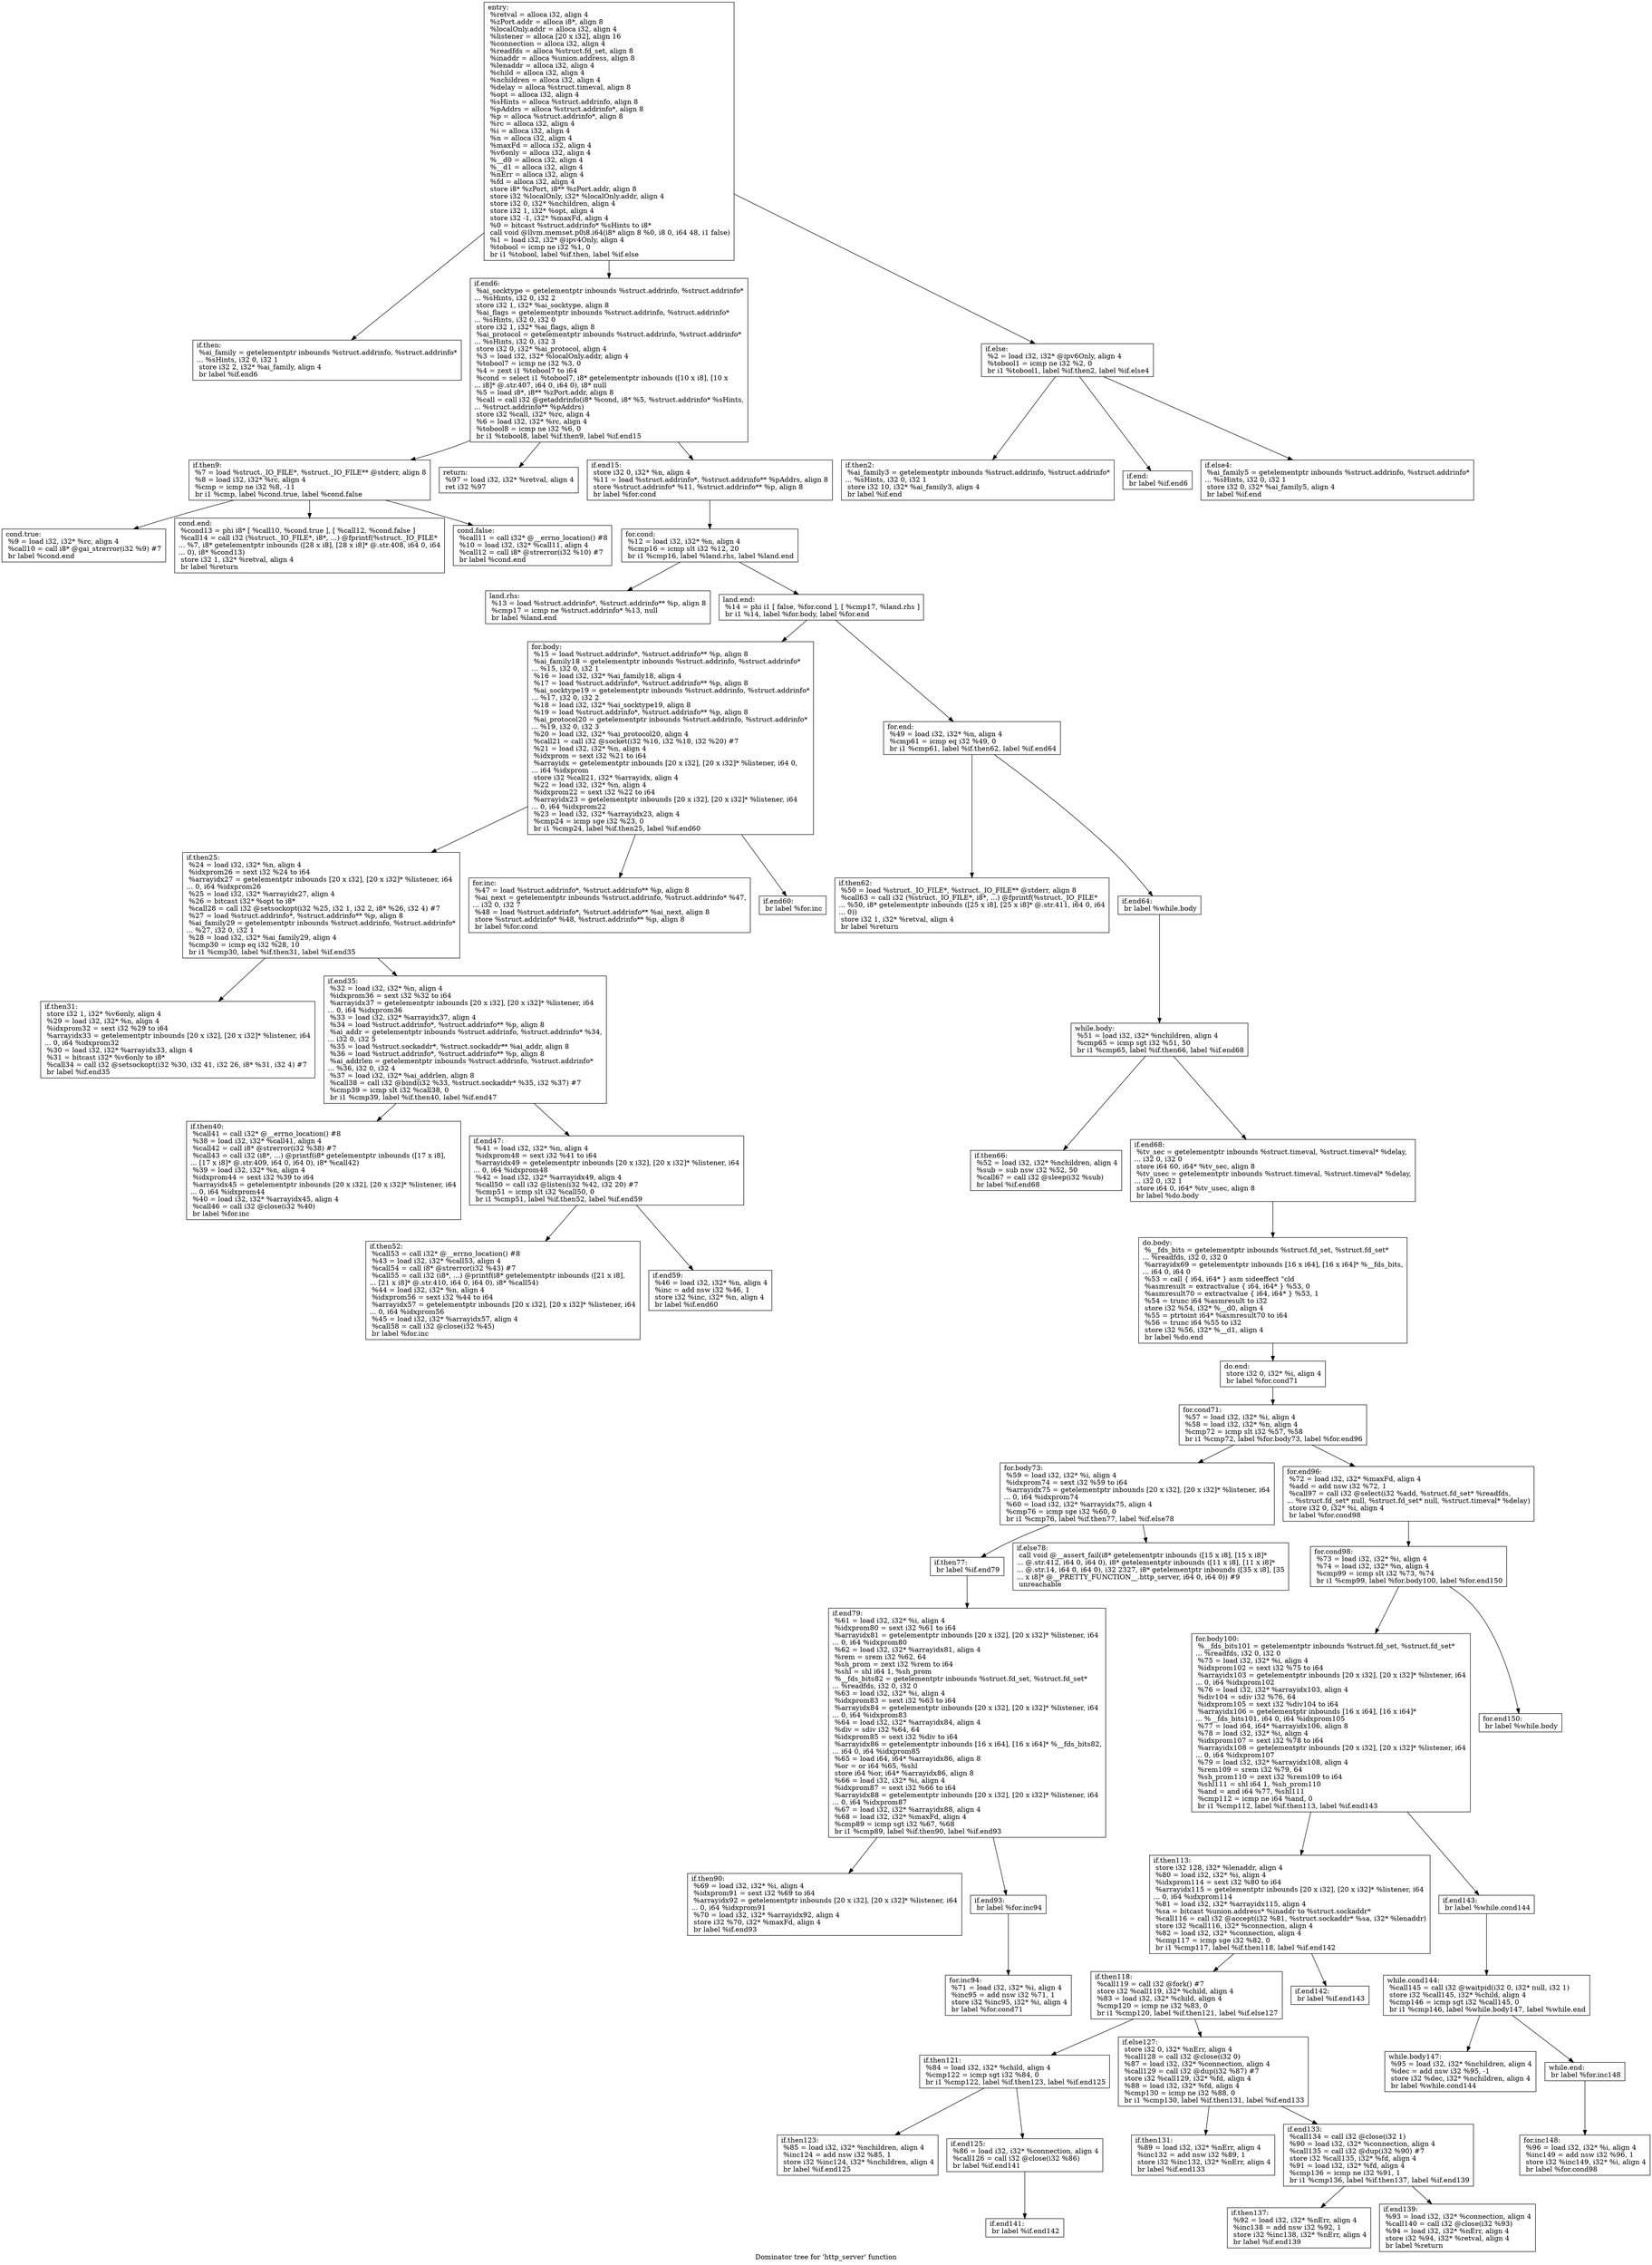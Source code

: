 digraph "Dominator tree for 'http_server' function" {
	label="Dominator tree for 'http_server' function";

	Node0xc47450 [shape=record,label="{entry:\l  %retval = alloca i32, align 4\l  %zPort.addr = alloca i8*, align 8\l  %localOnly.addr = alloca i32, align 4\l  %listener = alloca [20 x i32], align 16\l  %connection = alloca i32, align 4\l  %readfds = alloca %struct.fd_set, align 8\l  %inaddr = alloca %union.address, align 8\l  %lenaddr = alloca i32, align 4\l  %child = alloca i32, align 4\l  %nchildren = alloca i32, align 4\l  %delay = alloca %struct.timeval, align 8\l  %opt = alloca i32, align 4\l  %sHints = alloca %struct.addrinfo, align 8\l  %pAddrs = alloca %struct.addrinfo*, align 8\l  %p = alloca %struct.addrinfo*, align 8\l  %rc = alloca i32, align 4\l  %i = alloca i32, align 4\l  %n = alloca i32, align 4\l  %maxFd = alloca i32, align 4\l  %v6only = alloca i32, align 4\l  %__d0 = alloca i32, align 4\l  %__d1 = alloca i32, align 4\l  %nErr = alloca i32, align 4\l  %fd = alloca i32, align 4\l  store i8* %zPort, i8** %zPort.addr, align 8\l  store i32 %localOnly, i32* %localOnly.addr, align 4\l  store i32 0, i32* %nchildren, align 4\l  store i32 1, i32* %opt, align 4\l  store i32 -1, i32* %maxFd, align 4\l  %0 = bitcast %struct.addrinfo* %sHints to i8*\l  call void @llvm.memset.p0i8.i64(i8* align 8 %0, i8 0, i64 48, i1 false)\l  %1 = load i32, i32* @ipv4Only, align 4\l  %tobool = icmp ne i32 %1, 0\l  br i1 %tobool, label %if.then, label %if.else\l}"];
	Node0xc47450 -> Node0xc43fb0;
	Node0xc47450 -> Node0xc6eda0;
	Node0xc47450 -> Node0xc89400;
	Node0xc43fb0 [shape=record,label="{if.then:                                          \l  %ai_family = getelementptr inbounds %struct.addrinfo, %struct.addrinfo*\l... %sHints, i32 0, i32 1\l  store i32 2, i32* %ai_family, align 4\l  br label %if.end6\l}"];
	Node0xc6eda0 [shape=record,label="{if.end6:                                          \l  %ai_socktype = getelementptr inbounds %struct.addrinfo, %struct.addrinfo*\l... %sHints, i32 0, i32 2\l  store i32 1, i32* %ai_socktype, align 8\l  %ai_flags = getelementptr inbounds %struct.addrinfo, %struct.addrinfo*\l... %sHints, i32 0, i32 0\l  store i32 1, i32* %ai_flags, align 8\l  %ai_protocol = getelementptr inbounds %struct.addrinfo, %struct.addrinfo*\l... %sHints, i32 0, i32 3\l  store i32 0, i32* %ai_protocol, align 4\l  %3 = load i32, i32* %localOnly.addr, align 4\l  %tobool7 = icmp ne i32 %3, 0\l  %4 = zext i1 %tobool7 to i64\l  %cond = select i1 %tobool7, i8* getelementptr inbounds ([10 x i8], [10 x\l... i8]* @.str.407, i64 0, i64 0), i8* null\l  %5 = load i8*, i8** %zPort.addr, align 8\l  %call = call i32 @getaddrinfo(i8* %cond, i8* %5, %struct.addrinfo* %sHints,\l... %struct.addrinfo** %pAddrs)\l  store i32 %call, i32* %rc, align 4\l  %6 = load i32, i32* %rc, align 4\l  %tobool8 = icmp ne i32 %6, 0\l  br i1 %tobool8, label %if.then9, label %if.end15\l}"];
	Node0xc6eda0 -> Node0xc81dd0;
	Node0xc6eda0 -> Node0xc7fdf0;
	Node0xc6eda0 -> Node0xcc8360;
	Node0xc81dd0 [shape=record,label="{if.then9:                                         \l  %7 = load %struct._IO_FILE*, %struct._IO_FILE** @stderr, align 8\l  %8 = load i32, i32* %rc, align 4\l  %cmp = icmp ne i32 %8, -11\l  br i1 %cmp, label %cond.true, label %cond.false\l}"];
	Node0xc81dd0 -> Node0xc804f0;
	Node0xc81dd0 -> Node0xc93b10;
	Node0xc81dd0 -> Node0xc5bbd0;
	Node0xc804f0 [shape=record,label="{cond.true:                                        \l  %9 = load i32, i32* %rc, align 4\l  %call10 = call i8* @gai_strerror(i32 %9) #7\l  br label %cond.end\l}"];
	Node0xc93b10 [shape=record,label="{cond.end:                                         \l  %cond13 = phi i8* [ %call10, %cond.true ], [ %call12, %cond.false ]\l  %call14 = call i32 (%struct._IO_FILE*, i8*, ...) @fprintf(%struct._IO_FILE*\l... %7, i8* getelementptr inbounds ([28 x i8], [28 x i8]* @.str.408, i64 0, i64\l... 0), i8* %cond13)\l  store i32 1, i32* %retval, align 4\l  br label %return\l}"];
	Node0xc5bbd0 [shape=record,label="{cond.false:                                       \l  %call11 = call i32* @__errno_location() #8\l  %10 = load i32, i32* %call11, align 4\l  %call12 = call i8* @strerror(i32 %10) #7\l  br label %cond.end\l}"];
	Node0xc7fdf0 [shape=record,label="{return:                                           \l  %97 = load i32, i32* %retval, align 4\l  ret i32 %97\l}"];
	Node0xcc8360 [shape=record,label="{if.end15:                                         \l  store i32 0, i32* %n, align 4\l  %11 = load %struct.addrinfo*, %struct.addrinfo** %pAddrs, align 8\l  store %struct.addrinfo* %11, %struct.addrinfo** %p, align 8\l  br label %for.cond\l}"];
	Node0xcc8360 -> Node0xcaa450;
	Node0xcaa450 [shape=record,label="{for.cond:                                         \l  %12 = load i32, i32* %n, align 4\l  %cmp16 = icmp slt i32 %12, 20\l  br i1 %cmp16, label %land.rhs, label %land.end\l}"];
	Node0xcaa450 -> Node0xc10cf0;
	Node0xcaa450 -> Node0xc6c350;
	Node0xc10cf0 [shape=record,label="{land.rhs:                                         \l  %13 = load %struct.addrinfo*, %struct.addrinfo** %p, align 8\l  %cmp17 = icmp ne %struct.addrinfo* %13, null\l  br label %land.end\l}"];
	Node0xc6c350 [shape=record,label="{land.end:                                         \l  %14 = phi i1 [ false, %for.cond ], [ %cmp17, %land.rhs ]\l  br i1 %14, label %for.body, label %for.end\l}"];
	Node0xc6c350 -> Node0xc7e8c0;
	Node0xc6c350 -> Node0xcae5a0;
	Node0xc7e8c0 [shape=record,label="{for.body:                                         \l  %15 = load %struct.addrinfo*, %struct.addrinfo** %p, align 8\l  %ai_family18 = getelementptr inbounds %struct.addrinfo, %struct.addrinfo*\l... %15, i32 0, i32 1\l  %16 = load i32, i32* %ai_family18, align 4\l  %17 = load %struct.addrinfo*, %struct.addrinfo** %p, align 8\l  %ai_socktype19 = getelementptr inbounds %struct.addrinfo, %struct.addrinfo*\l... %17, i32 0, i32 2\l  %18 = load i32, i32* %ai_socktype19, align 8\l  %19 = load %struct.addrinfo*, %struct.addrinfo** %p, align 8\l  %ai_protocol20 = getelementptr inbounds %struct.addrinfo, %struct.addrinfo*\l... %19, i32 0, i32 3\l  %20 = load i32, i32* %ai_protocol20, align 4\l  %call21 = call i32 @socket(i32 %16, i32 %18, i32 %20) #7\l  %21 = load i32, i32* %n, align 4\l  %idxprom = sext i32 %21 to i64\l  %arrayidx = getelementptr inbounds [20 x i32], [20 x i32]* %listener, i64 0,\l... i64 %idxprom\l  store i32 %call21, i32* %arrayidx, align 4\l  %22 = load i32, i32* %n, align 4\l  %idxprom22 = sext i32 %22 to i64\l  %arrayidx23 = getelementptr inbounds [20 x i32], [20 x i32]* %listener, i64\l... 0, i64 %idxprom22\l  %23 = load i32, i32* %arrayidx23, align 4\l  %cmp24 = icmp sge i32 %23, 0\l  br i1 %cmp24, label %if.then25, label %if.end60\l}"];
	Node0xc7e8c0 -> Node0xc24f90;
	Node0xc7e8c0 -> Node0xc76a00;
	Node0xc7e8c0 -> Node0xc93070;
	Node0xc24f90 [shape=record,label="{if.then25:                                        \l  %24 = load i32, i32* %n, align 4\l  %idxprom26 = sext i32 %24 to i64\l  %arrayidx27 = getelementptr inbounds [20 x i32], [20 x i32]* %listener, i64\l... 0, i64 %idxprom26\l  %25 = load i32, i32* %arrayidx27, align 4\l  %26 = bitcast i32* %opt to i8*\l  %call28 = call i32 @setsockopt(i32 %25, i32 1, i32 2, i8* %26, i32 4) #7\l  %27 = load %struct.addrinfo*, %struct.addrinfo** %p, align 8\l  %ai_family29 = getelementptr inbounds %struct.addrinfo, %struct.addrinfo*\l... %27, i32 0, i32 1\l  %28 = load i32, i32* %ai_family29, align 4\l  %cmp30 = icmp eq i32 %28, 10\l  br i1 %cmp30, label %if.then31, label %if.end35\l}"];
	Node0xc24f90 -> Node0xc71e50;
	Node0xc24f90 -> Node0xcb8a50;
	Node0xc71e50 [shape=record,label="{if.then31:                                        \l  store i32 1, i32* %v6only, align 4\l  %29 = load i32, i32* %n, align 4\l  %idxprom32 = sext i32 %29 to i64\l  %arrayidx33 = getelementptr inbounds [20 x i32], [20 x i32]* %listener, i64\l... 0, i64 %idxprom32\l  %30 = load i32, i32* %arrayidx33, align 4\l  %31 = bitcast i32* %v6only to i8*\l  %call34 = call i32 @setsockopt(i32 %30, i32 41, i32 26, i8* %31, i32 4) #7\l  br label %if.end35\l}"];
	Node0xcb8a50 [shape=record,label="{if.end35:                                         \l  %32 = load i32, i32* %n, align 4\l  %idxprom36 = sext i32 %32 to i64\l  %arrayidx37 = getelementptr inbounds [20 x i32], [20 x i32]* %listener, i64\l... 0, i64 %idxprom36\l  %33 = load i32, i32* %arrayidx37, align 4\l  %34 = load %struct.addrinfo*, %struct.addrinfo** %p, align 8\l  %ai_addr = getelementptr inbounds %struct.addrinfo, %struct.addrinfo* %34,\l... i32 0, i32 5\l  %35 = load %struct.sockaddr*, %struct.sockaddr** %ai_addr, align 8\l  %36 = load %struct.addrinfo*, %struct.addrinfo** %p, align 8\l  %ai_addrlen = getelementptr inbounds %struct.addrinfo, %struct.addrinfo*\l... %36, i32 0, i32 4\l  %37 = load i32, i32* %ai_addrlen, align 8\l  %call38 = call i32 @bind(i32 %33, %struct.sockaddr* %35, i32 %37) #7\l  %cmp39 = icmp slt i32 %call38, 0\l  br i1 %cmp39, label %if.then40, label %if.end47\l}"];
	Node0xcb8a50 -> Node0xcc13c0;
	Node0xcb8a50 -> Node0xc66f70;
	Node0xcc13c0 [shape=record,label="{if.then40:                                        \l  %call41 = call i32* @__errno_location() #8\l  %38 = load i32, i32* %call41, align 4\l  %call42 = call i8* @strerror(i32 %38) #7\l  %call43 = call i32 (i8*, ...) @printf(i8* getelementptr inbounds ([17 x i8],\l... [17 x i8]* @.str.409, i64 0, i64 0), i8* %call42)\l  %39 = load i32, i32* %n, align 4\l  %idxprom44 = sext i32 %39 to i64\l  %arrayidx45 = getelementptr inbounds [20 x i32], [20 x i32]* %listener, i64\l... 0, i64 %idxprom44\l  %40 = load i32, i32* %arrayidx45, align 4\l  %call46 = call i32 @close(i32 %40)\l  br label %for.inc\l}"];
	Node0xc66f70 [shape=record,label="{if.end47:                                         \l  %41 = load i32, i32* %n, align 4\l  %idxprom48 = sext i32 %41 to i64\l  %arrayidx49 = getelementptr inbounds [20 x i32], [20 x i32]* %listener, i64\l... 0, i64 %idxprom48\l  %42 = load i32, i32* %arrayidx49, align 4\l  %call50 = call i32 @listen(i32 %42, i32 20) #7\l  %cmp51 = icmp slt i32 %call50, 0\l  br i1 %cmp51, label %if.then52, label %if.end59\l}"];
	Node0xc66f70 -> Node0xcbcb20;
	Node0xc66f70 -> Node0xcb0350;
	Node0xcbcb20 [shape=record,label="{if.then52:                                        \l  %call53 = call i32* @__errno_location() #8\l  %43 = load i32, i32* %call53, align 4\l  %call54 = call i8* @strerror(i32 %43) #7\l  %call55 = call i32 (i8*, ...) @printf(i8* getelementptr inbounds ([21 x i8],\l... [21 x i8]* @.str.410, i64 0, i64 0), i8* %call54)\l  %44 = load i32, i32* %n, align 4\l  %idxprom56 = sext i32 %44 to i64\l  %arrayidx57 = getelementptr inbounds [20 x i32], [20 x i32]* %listener, i64\l... 0, i64 %idxprom56\l  %45 = load i32, i32* %arrayidx57, align 4\l  %call58 = call i32 @close(i32 %45)\l  br label %for.inc\l}"];
	Node0xcb0350 [shape=record,label="{if.end59:                                         \l  %46 = load i32, i32* %n, align 4\l  %inc = add nsw i32 %46, 1\l  store i32 %inc, i32* %n, align 4\l  br label %if.end60\l}"];
	Node0xc76a00 [shape=record,label="{for.inc:                                          \l  %47 = load %struct.addrinfo*, %struct.addrinfo** %p, align 8\l  %ai_next = getelementptr inbounds %struct.addrinfo, %struct.addrinfo* %47,\l... i32 0, i32 7\l  %48 = load %struct.addrinfo*, %struct.addrinfo** %ai_next, align 8\l  store %struct.addrinfo* %48, %struct.addrinfo** %p, align 8\l  br label %for.cond\l}"];
	Node0xc93070 [shape=record,label="{if.end60:                                         \l  br label %for.inc\l}"];
	Node0xcae5a0 [shape=record,label="{for.end:                                          \l  %49 = load i32, i32* %n, align 4\l  %cmp61 = icmp eq i32 %49, 0\l  br i1 %cmp61, label %if.then62, label %if.end64\l}"];
	Node0xcae5a0 -> Node0xcc1d20;
	Node0xcae5a0 -> Node0xc54460;
	Node0xcc1d20 [shape=record,label="{if.then62:                                        \l  %50 = load %struct._IO_FILE*, %struct._IO_FILE** @stderr, align 8\l  %call63 = call i32 (%struct._IO_FILE*, i8*, ...) @fprintf(%struct._IO_FILE*\l... %50, i8* getelementptr inbounds ([25 x i8], [25 x i8]* @.str.411, i64 0, i64\l... 0))\l  store i32 1, i32* %retval, align 4\l  br label %return\l}"];
	Node0xc54460 [shape=record,label="{if.end64:                                         \l  br label %while.body\l}"];
	Node0xc54460 -> Node0xc0f540;
	Node0xc0f540 [shape=record,label="{while.body:                                       \l  %51 = load i32, i32* %nchildren, align 4\l  %cmp65 = icmp sgt i32 %51, 50\l  br i1 %cmp65, label %if.then66, label %if.end68\l}"];
	Node0xc0f540 -> Node0xc67af0;
	Node0xc0f540 -> Node0xccded0;
	Node0xc67af0 [shape=record,label="{if.then66:                                        \l  %52 = load i32, i32* %nchildren, align 4\l  %sub = sub nsw i32 %52, 50\l  %call67 = call i32 @sleep(i32 %sub)\l  br label %if.end68\l}"];
	Node0xccded0 [shape=record,label="{if.end68:                                         \l  %tv_sec = getelementptr inbounds %struct.timeval, %struct.timeval* %delay,\l... i32 0, i32 0\l  store i64 60, i64* %tv_sec, align 8\l  %tv_usec = getelementptr inbounds %struct.timeval, %struct.timeval* %delay,\l... i32 0, i32 1\l  store i64 0, i64* %tv_usec, align 8\l  br label %do.body\l}"];
	Node0xccded0 -> Node0xc0fca0;
	Node0xc0fca0 [shape=record,label="{do.body:                                          \l  %__fds_bits = getelementptr inbounds %struct.fd_set, %struct.fd_set*\l... %readfds, i32 0, i32 0\l  %arrayidx69 = getelementptr inbounds [16 x i64], [16 x i64]* %__fds_bits,\l... i64 0, i64 0\l  %53 = call \{ i64, i64* \} asm sideeffect \"cld\l  %asmresult = extractvalue \{ i64, i64* \} %53, 0\l  %asmresult70 = extractvalue \{ i64, i64* \} %53, 1\l  %54 = trunc i64 %asmresult to i32\l  store i32 %54, i32* %__d0, align 4\l  %55 = ptrtoint i64* %asmresult70 to i64\l  %56 = trunc i64 %55 to i32\l  store i32 %56, i32* %__d1, align 4\l  br label %do.end\l}"];
	Node0xc0fca0 -> Node0xc93d00;
	Node0xc93d00 [shape=record,label="{do.end:                                           \l  store i32 0, i32* %i, align 4\l  br label %for.cond71\l}"];
	Node0xc93d00 -> Node0xcb42a0;
	Node0xcb42a0 [shape=record,label="{for.cond71:                                       \l  %57 = load i32, i32* %i, align 4\l  %58 = load i32, i32* %n, align 4\l  %cmp72 = icmp slt i32 %57, %58\l  br i1 %cmp72, label %for.body73, label %for.end96\l}"];
	Node0xcb42a0 -> Node0xc1bea0;
	Node0xcb42a0 -> Node0xc789d0;
	Node0xc1bea0 [shape=record,label="{for.body73:                                       \l  %59 = load i32, i32* %i, align 4\l  %idxprom74 = sext i32 %59 to i64\l  %arrayidx75 = getelementptr inbounds [20 x i32], [20 x i32]* %listener, i64\l... 0, i64 %idxprom74\l  %60 = load i32, i32* %arrayidx75, align 4\l  %cmp76 = icmp sge i32 %60, 0\l  br i1 %cmp76, label %if.then77, label %if.else78\l}"];
	Node0xc1bea0 -> Node0xc083b0;
	Node0xc1bea0 -> Node0xbba170;
	Node0xc083b0 [shape=record,label="{if.then77:                                        \l  br label %if.end79\l}"];
	Node0xc083b0 -> Node0xc610a0;
	Node0xc610a0 [shape=record,label="{if.end79:                                         \l  %61 = load i32, i32* %i, align 4\l  %idxprom80 = sext i32 %61 to i64\l  %arrayidx81 = getelementptr inbounds [20 x i32], [20 x i32]* %listener, i64\l... 0, i64 %idxprom80\l  %62 = load i32, i32* %arrayidx81, align 4\l  %rem = srem i32 %62, 64\l  %sh_prom = zext i32 %rem to i64\l  %shl = shl i64 1, %sh_prom\l  %__fds_bits82 = getelementptr inbounds %struct.fd_set, %struct.fd_set*\l... %readfds, i32 0, i32 0\l  %63 = load i32, i32* %i, align 4\l  %idxprom83 = sext i32 %63 to i64\l  %arrayidx84 = getelementptr inbounds [20 x i32], [20 x i32]* %listener, i64\l... 0, i64 %idxprom83\l  %64 = load i32, i32* %arrayidx84, align 4\l  %div = sdiv i32 %64, 64\l  %idxprom85 = sext i32 %div to i64\l  %arrayidx86 = getelementptr inbounds [16 x i64], [16 x i64]* %__fds_bits82,\l... i64 0, i64 %idxprom85\l  %65 = load i64, i64* %arrayidx86, align 8\l  %or = or i64 %65, %shl\l  store i64 %or, i64* %arrayidx86, align 8\l  %66 = load i32, i32* %i, align 4\l  %idxprom87 = sext i32 %66 to i64\l  %arrayidx88 = getelementptr inbounds [20 x i32], [20 x i32]* %listener, i64\l... 0, i64 %idxprom87\l  %67 = load i32, i32* %arrayidx88, align 4\l  %68 = load i32, i32* %maxFd, align 4\l  %cmp89 = icmp sgt i32 %67, %68\l  br i1 %cmp89, label %if.then90, label %if.end93\l}"];
	Node0xc610a0 -> Node0xc21450;
	Node0xc610a0 -> Node0xc880a0;
	Node0xc21450 [shape=record,label="{if.then90:                                        \l  %69 = load i32, i32* %i, align 4\l  %idxprom91 = sext i32 %69 to i64\l  %arrayidx92 = getelementptr inbounds [20 x i32], [20 x i32]* %listener, i64\l... 0, i64 %idxprom91\l  %70 = load i32, i32* %arrayidx92, align 4\l  store i32 %70, i32* %maxFd, align 4\l  br label %if.end93\l}"];
	Node0xc880a0 [shape=record,label="{if.end93:                                         \l  br label %for.inc94\l}"];
	Node0xc880a0 -> Node0xc554f0;
	Node0xc554f0 [shape=record,label="{for.inc94:                                        \l  %71 = load i32, i32* %i, align 4\l  %inc95 = add nsw i32 %71, 1\l  store i32 %inc95, i32* %i, align 4\l  br label %for.cond71\l}"];
	Node0xbba170 [shape=record,label="{if.else78:                                        \l  call void @__assert_fail(i8* getelementptr inbounds ([15 x i8], [15 x i8]*\l... @.str.412, i64 0, i64 0), i8* getelementptr inbounds ([11 x i8], [11 x i8]*\l... @.str.14, i64 0, i64 0), i32 2327, i8* getelementptr inbounds ([35 x i8], [35\l... x i8]* @__PRETTY_FUNCTION__.http_server, i64 0, i64 0)) #9\l  unreachable\l}"];
	Node0xc789d0 [shape=record,label="{for.end96:                                        \l  %72 = load i32, i32* %maxFd, align 4\l  %add = add nsw i32 %72, 1\l  %call97 = call i32 @select(i32 %add, %struct.fd_set* %readfds,\l... %struct.fd_set* null, %struct.fd_set* null, %struct.timeval* %delay)\l  store i32 0, i32* %i, align 4\l  br label %for.cond98\l}"];
	Node0xc789d0 -> Node0xc65c00;
	Node0xc65c00 [shape=record,label="{for.cond98:                                       \l  %73 = load i32, i32* %i, align 4\l  %74 = load i32, i32* %n, align 4\l  %cmp99 = icmp slt i32 %73, %74\l  br i1 %cmp99, label %for.body100, label %for.end150\l}"];
	Node0xc65c00 -> Node0xc8ae00;
	Node0xc65c00 -> Node0xc83eb0;
	Node0xc8ae00 [shape=record,label="{for.body100:                                      \l  %__fds_bits101 = getelementptr inbounds %struct.fd_set, %struct.fd_set*\l... %readfds, i32 0, i32 0\l  %75 = load i32, i32* %i, align 4\l  %idxprom102 = sext i32 %75 to i64\l  %arrayidx103 = getelementptr inbounds [20 x i32], [20 x i32]* %listener, i64\l... 0, i64 %idxprom102\l  %76 = load i32, i32* %arrayidx103, align 4\l  %div104 = sdiv i32 %76, 64\l  %idxprom105 = sext i32 %div104 to i64\l  %arrayidx106 = getelementptr inbounds [16 x i64], [16 x i64]*\l... %__fds_bits101, i64 0, i64 %idxprom105\l  %77 = load i64, i64* %arrayidx106, align 8\l  %78 = load i32, i32* %i, align 4\l  %idxprom107 = sext i32 %78 to i64\l  %arrayidx108 = getelementptr inbounds [20 x i32], [20 x i32]* %listener, i64\l... 0, i64 %idxprom107\l  %79 = load i32, i32* %arrayidx108, align 4\l  %rem109 = srem i32 %79, 64\l  %sh_prom110 = zext i32 %rem109 to i64\l  %shl111 = shl i64 1, %sh_prom110\l  %and = and i64 %77, %shl111\l  %cmp112 = icmp ne i64 %and, 0\l  br i1 %cmp112, label %if.then113, label %if.end143\l}"];
	Node0xc8ae00 -> Node0xc45bc0;
	Node0xc8ae00 -> Node0xc9d410;
	Node0xc45bc0 [shape=record,label="{if.then113:                                       \l  store i32 128, i32* %lenaddr, align 4\l  %80 = load i32, i32* %i, align 4\l  %idxprom114 = sext i32 %80 to i64\l  %arrayidx115 = getelementptr inbounds [20 x i32], [20 x i32]* %listener, i64\l... 0, i64 %idxprom114\l  %81 = load i32, i32* %arrayidx115, align 4\l  %sa = bitcast %union.address* %inaddr to %struct.sockaddr*\l  %call116 = call i32 @accept(i32 %81, %struct.sockaddr* %sa, i32* %lenaddr)\l  store i32 %call116, i32* %connection, align 4\l  %82 = load i32, i32* %connection, align 4\l  %cmp117 = icmp sge i32 %82, 0\l  br i1 %cmp117, label %if.then118, label %if.end142\l}"];
	Node0xc45bc0 -> Node0xcb2ba0;
	Node0xc45bc0 -> Node0xc2c940;
	Node0xcb2ba0 [shape=record,label="{if.then118:                                       \l  %call119 = call i32 @fork() #7\l  store i32 %call119, i32* %child, align 4\l  %83 = load i32, i32* %child, align 4\l  %cmp120 = icmp ne i32 %83, 0\l  br i1 %cmp120, label %if.then121, label %if.else127\l}"];
	Node0xcb2ba0 -> Node0xbf9ea0;
	Node0xcb2ba0 -> Node0xc97500;
	Node0xbf9ea0 [shape=record,label="{if.then121:                                       \l  %84 = load i32, i32* %child, align 4\l  %cmp122 = icmp sgt i32 %84, 0\l  br i1 %cmp122, label %if.then123, label %if.end125\l}"];
	Node0xbf9ea0 -> Node0xc68070;
	Node0xbf9ea0 -> Node0xcaaca0;
	Node0xc68070 [shape=record,label="{if.then123:                                       \l  %85 = load i32, i32* %nchildren, align 4\l  %inc124 = add nsw i32 %85, 1\l  store i32 %inc124, i32* %nchildren, align 4\l  br label %if.end125\l}"];
	Node0xcaaca0 [shape=record,label="{if.end125:                                        \l  %86 = load i32, i32* %connection, align 4\l  %call126 = call i32 @close(i32 %86)\l  br label %if.end141\l}"];
	Node0xcaaca0 -> Node0xc44830;
	Node0xc44830 [shape=record,label="{if.end141:                                        \l  br label %if.end142\l}"];
	Node0xc97500 [shape=record,label="{if.else127:                                       \l  store i32 0, i32* %nErr, align 4\l  %call128 = call i32 @close(i32 0)\l  %87 = load i32, i32* %connection, align 4\l  %call129 = call i32 @dup(i32 %87) #7\l  store i32 %call129, i32* %fd, align 4\l  %88 = load i32, i32* %fd, align 4\l  %cmp130 = icmp ne i32 %88, 0\l  br i1 %cmp130, label %if.then131, label %if.end133\l}"];
	Node0xc97500 -> Node0xc54710;
	Node0xc97500 -> Node0xc78750;
	Node0xc54710 [shape=record,label="{if.then131:                                       \l  %89 = load i32, i32* %nErr, align 4\l  %inc132 = add nsw i32 %89, 1\l  store i32 %inc132, i32* %nErr, align 4\l  br label %if.end133\l}"];
	Node0xc78750 [shape=record,label="{if.end133:                                        \l  %call134 = call i32 @close(i32 1)\l  %90 = load i32, i32* %connection, align 4\l  %call135 = call i32 @dup(i32 %90) #7\l  store i32 %call135, i32* %fd, align 4\l  %91 = load i32, i32* %fd, align 4\l  %cmp136 = icmp ne i32 %91, 1\l  br i1 %cmp136, label %if.then137, label %if.end139\l}"];
	Node0xc78750 -> Node0xc693b0;
	Node0xc78750 -> Node0xc231e0;
	Node0xc693b0 [shape=record,label="{if.then137:                                       \l  %92 = load i32, i32* %nErr, align 4\l  %inc138 = add nsw i32 %92, 1\l  store i32 %inc138, i32* %nErr, align 4\l  br label %if.end139\l}"];
	Node0xc231e0 [shape=record,label="{if.end139:                                        \l  %93 = load i32, i32* %connection, align 4\l  %call140 = call i32 @close(i32 %93)\l  %94 = load i32, i32* %nErr, align 4\l  store i32 %94, i32* %retval, align 4\l  br label %return\l}"];
	Node0xc2c940 [shape=record,label="{if.end142:                                        \l  br label %if.end143\l}"];
	Node0xc9d410 [shape=record,label="{if.end143:                                        \l  br label %while.cond144\l}"];
	Node0xc9d410 -> Node0xc12760;
	Node0xc12760 [shape=record,label="{while.cond144:                                    \l  %call145 = call i32 @waitpid(i32 0, i32* null, i32 1)\l  store i32 %call145, i32* %child, align 4\l  %cmp146 = icmp sgt i32 %call145, 0\l  br i1 %cmp146, label %while.body147, label %while.end\l}"];
	Node0xc12760 -> Node0xc0c140;
	Node0xc12760 -> Node0xc52540;
	Node0xc0c140 [shape=record,label="{while.body147:                                    \l  %95 = load i32, i32* %nchildren, align 4\l  %dec = add nsw i32 %95, -1\l  store i32 %dec, i32* %nchildren, align 4\l  br label %while.cond144\l}"];
	Node0xc52540 [shape=record,label="{while.end:                                        \l  br label %for.inc148\l}"];
	Node0xc52540 -> Node0xc26ff0;
	Node0xc26ff0 [shape=record,label="{for.inc148:                                       \l  %96 = load i32, i32* %i, align 4\l  %inc149 = add nsw i32 %96, 1\l  store i32 %inc149, i32* %i, align 4\l  br label %for.cond98\l}"];
	Node0xc83eb0 [shape=record,label="{for.end150:                                       \l  br label %while.body\l}"];
	Node0xc89400 [shape=record,label="{if.else:                                          \l  %2 = load i32, i32* @ipv6Only, align 4\l  %tobool1 = icmp ne i32 %2, 0\l  br i1 %tobool1, label %if.then2, label %if.else4\l}"];
	Node0xc89400 -> Node0xcac7f0;
	Node0xc89400 -> Node0xcab0a0;
	Node0xc89400 -> Node0xcae130;
	Node0xcac7f0 [shape=record,label="{if.then2:                                         \l  %ai_family3 = getelementptr inbounds %struct.addrinfo, %struct.addrinfo*\l... %sHints, i32 0, i32 1\l  store i32 10, i32* %ai_family3, align 4\l  br label %if.end\l}"];
	Node0xcab0a0 [shape=record,label="{if.end:                                           \l  br label %if.end6\l}"];
	Node0xcae130 [shape=record,label="{if.else4:                                         \l  %ai_family5 = getelementptr inbounds %struct.addrinfo, %struct.addrinfo*\l... %sHints, i32 0, i32 1\l  store i32 0, i32* %ai_family5, align 4\l  br label %if.end\l}"];
}
